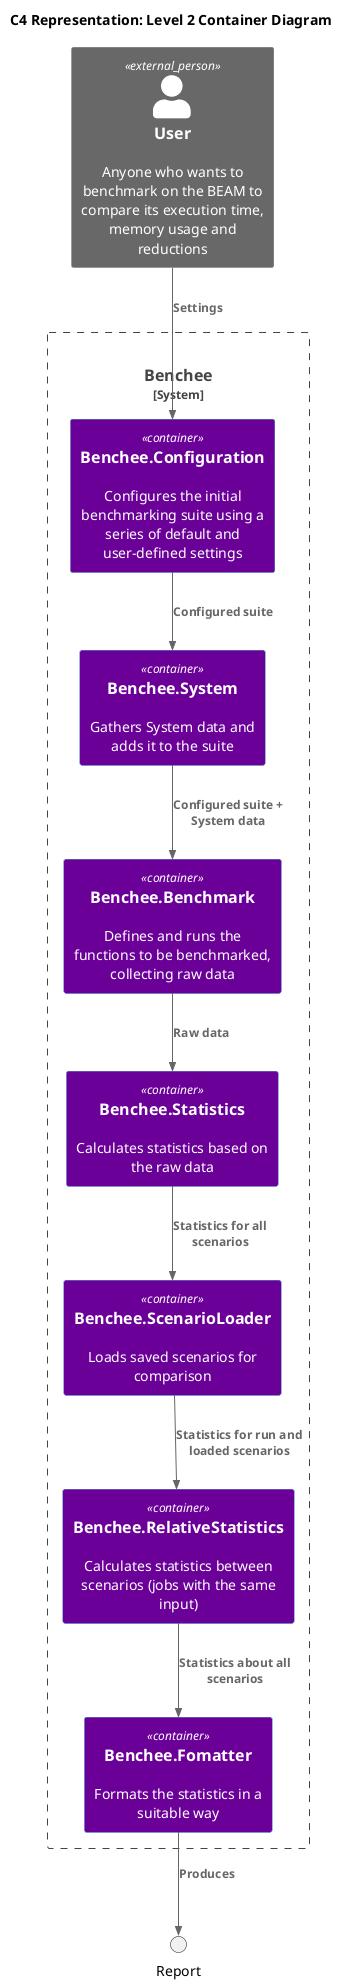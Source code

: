 @startuml container
!include <C4/C4_Container>
!include <C4/C4_Component>

<style>
.container {
    BackGroundColor:   #6b0099;
  }

.component {
  BackGroundColor:  #8f00cc;
  FontColor: White;
}

</style>

title C4 Representation: Level 2 Container Diagram

Person_Ext(User, "User", "Anyone who wants to benchmark on the BEAM to compare its execution time, memory usage and reductions")

System_Boundary(Benchee, "Benchee", "A microbenchmarking tool for Elixir") {
    Container(Config, "Benchee.Configuration", "", "Configures the initial benchmarking suite using a series of default and user-defined settings")
    Container(System, "Benchee.System", "", "Gathers System data and adds it to the suite")
    Container(Benchmark, "Benchee.Benchmark", "", "Defines and runs the functions to be benchmarked, collecting raw data")
    Container(Statistics, "Benchee.Statistics", "", "Calculates statistics based on the raw data")
    Container(RelativeStatistics, "Benchee.RelativeStatistics", "", "Calculates statistics between scenarios (jobs with the same input)")
    Container(ScenarioLoader, "Benchee.ScenarioLoader", "", "Loads saved scenarios for comparison")
    Container(Output, "Benchee.Fomatter", "", "Formats the statistics in a suitable way")
}

Rel(User, Config, "Settings")

Rel(Config, System, "Configured suite")
Rel(System, Benchmark, "Configured suite + System data")
Rel(Benchmark, Statistics, "Raw data")
Rel(Statistics, ScenarioLoader, "Statistics for all scenarios")
Rel(ScenarioLoader, RelativeStatistics, "Statistics for run and loaded scenarios")
Rel(RelativeStatistics, Output, "Statistics about all scenarios")

Rel(Output, Report, "Produces")
@enduml

